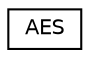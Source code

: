 digraph "Graphical Class Hierarchy"
{
  edge [fontname="Helvetica",fontsize="10",labelfontname="Helvetica",labelfontsize="10"];
  node [fontname="Helvetica",fontsize="10",shape=record];
  rankdir="LR";
  Node1 [label="AES",height=0.2,width=0.4,color="black", fillcolor="white", style="filled",URL="$d1/db9/class_a_e_s.html",tooltip="AES encryption algorithm. "];
}
